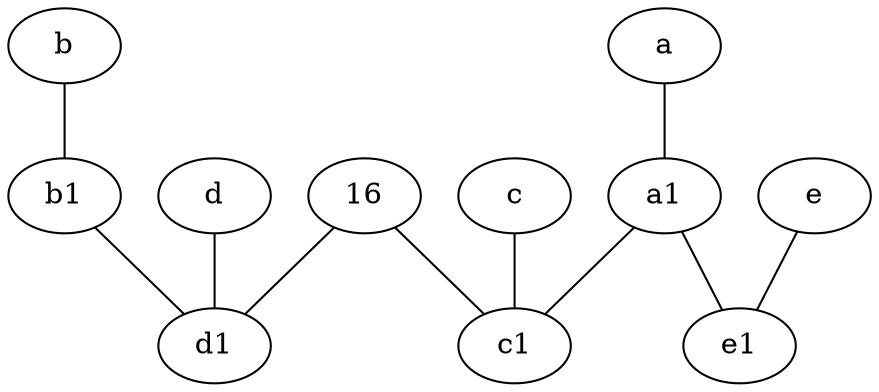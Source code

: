 graph {
	node [labelfontsize=50]
	b1 [labelfontsize=50 pos="9,4!"]
	c [labelfontsize=50 pos="4.5,2!"]
	a1 [labelfontsize=50 pos="8,3!"]
	16 [labelfontsize=50]
	d1 [labelfontsize=50 pos="3,5!"]
	e1 [labelfontsize=50 pos="7,7!"]
	c1 [labelfontsize=50 pos="4.5,3!"]
	c -- c1
	a1 -- e1
	e -- e1
	d -- d1
	b -- b1
	16 -- c1
	a1 -- c1
	16 -- d1
	a -- a1
	b1 -- d1
}
